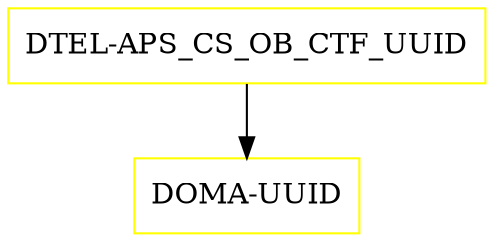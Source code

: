 digraph G {
  "DTEL-APS_CS_OB_CTF_UUID" [shape=box,color=yellow];
  "DOMA-UUID" [shape=box,color=yellow,URL="./DOMA_UUID.html"];
  "DTEL-APS_CS_OB_CTF_UUID" -> "DOMA-UUID";
}
